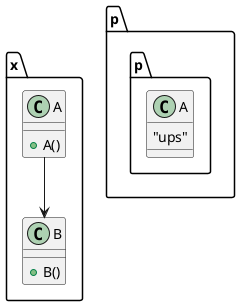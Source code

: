 @startuml test
package x {
  class A {
    + A()
  }
  class B {
    + B()
  }
  A --> B
}

package p {
  package p {
    class A {
      "ups"
    }
  }
}
@enduml
